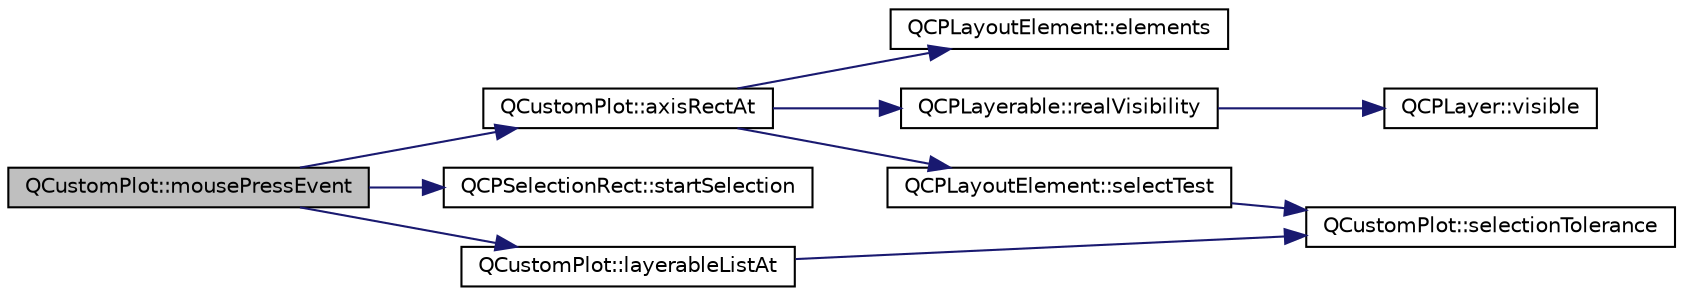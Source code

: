 digraph "QCustomPlot::mousePressEvent"
{
  edge [fontname="Helvetica",fontsize="10",labelfontname="Helvetica",labelfontsize="10"];
  node [fontname="Helvetica",fontsize="10",shape=record];
  rankdir="LR";
  Node549 [label="QCustomPlot::mousePressEvent",height=0.2,width=0.4,color="black", fillcolor="grey75", style="filled", fontcolor="black"];
  Node549 -> Node550 [color="midnightblue",fontsize="10",style="solid",fontname="Helvetica"];
  Node550 [label="QCustomPlot::axisRectAt",height=0.2,width=0.4,color="black", fillcolor="white", style="filled",URL="$class_q_custom_plot.html#a4a08842fc3e9ba6bed83aa410c5c5ba5"];
  Node550 -> Node551 [color="midnightblue",fontsize="10",style="solid",fontname="Helvetica"];
  Node551 [label="QCPLayoutElement::elements",height=0.2,width=0.4,color="black", fillcolor="white", style="filled",URL="$class_q_c_p_layout_element.html#a76dec8cb31e498994a944d7647a43309"];
  Node550 -> Node552 [color="midnightblue",fontsize="10",style="solid",fontname="Helvetica"];
  Node552 [label="QCPLayerable::realVisibility",height=0.2,width=0.4,color="black", fillcolor="white", style="filled",URL="$class_q_c_p_layerable.html#ab054e88f15d485defcb95e7376f119e7"];
  Node552 -> Node553 [color="midnightblue",fontsize="10",style="solid",fontname="Helvetica"];
  Node553 [label="QCPLayer::visible",height=0.2,width=0.4,color="black", fillcolor="white", style="filled",URL="$class_q_c_p_layer.html#ad1cc2d6b32d2abb33c7f449b964e068c"];
  Node550 -> Node554 [color="midnightblue",fontsize="10",style="solid",fontname="Helvetica"];
  Node554 [label="QCPLayoutElement::selectTest",height=0.2,width=0.4,color="black", fillcolor="white", style="filled",URL="$class_q_c_p_layout_element.html#ae97f483cccedadbf18ea4525ef240ee4"];
  Node554 -> Node555 [color="midnightblue",fontsize="10",style="solid",fontname="Helvetica"];
  Node555 [label="QCustomPlot::selectionTolerance",height=0.2,width=0.4,color="black", fillcolor="white", style="filled",URL="$class_q_custom_plot.html#a5441d11013afeaf4b8f2ea06e8624a25"];
  Node549 -> Node556 [color="midnightblue",fontsize="10",style="solid",fontname="Helvetica"];
  Node556 [label="QCPSelectionRect::startSelection",height=0.2,width=0.4,color="black", fillcolor="white", style="filled",URL="$class_q_c_p_selection_rect.html#a271f24cfca8bc50a0e2b4310ff90e227"];
  Node549 -> Node557 [color="midnightblue",fontsize="10",style="solid",fontname="Helvetica"];
  Node557 [label="QCustomPlot::layerableListAt",height=0.2,width=0.4,color="black", fillcolor="white", style="filled",URL="$class_q_custom_plot.html#ac9048589e78e7959d27a2c48c253e159"];
  Node557 -> Node555 [color="midnightblue",fontsize="10",style="solid",fontname="Helvetica"];
}

